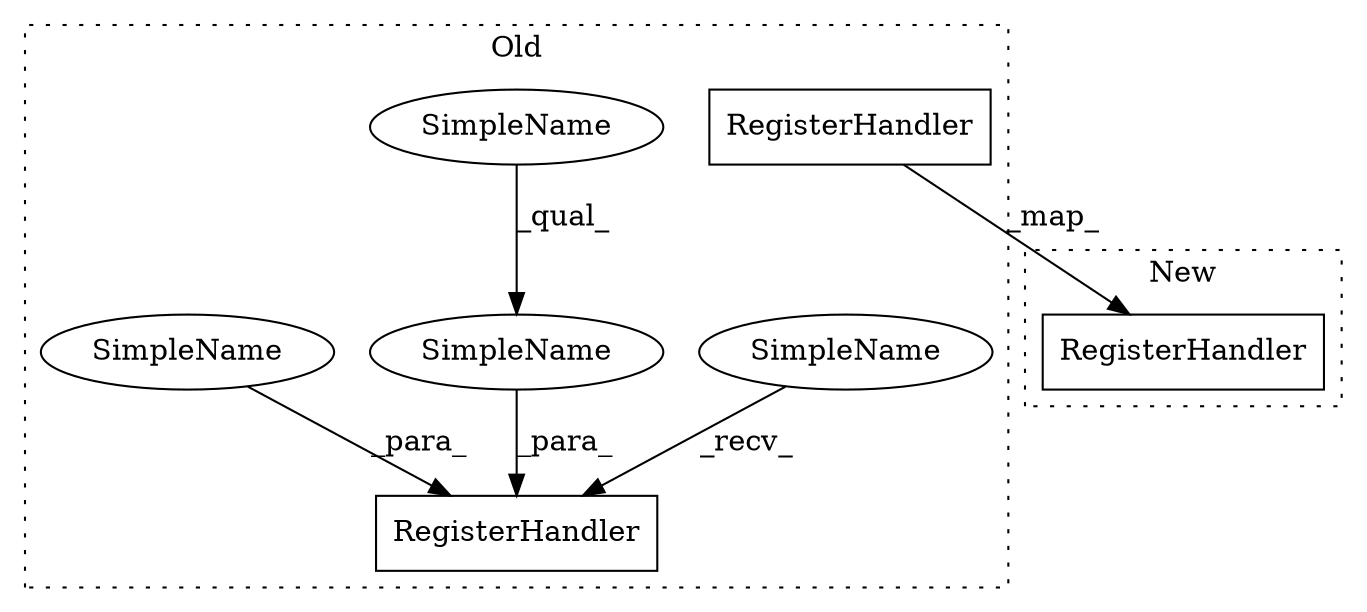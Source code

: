 digraph G {
subgraph cluster0 {
1 [label="RegisterHandler" a="32" s="571,640" l="16,1" shape="box"];
3 [label="RegisterHandler" a="32" s="479,542" l="16,1" shape="box"];
4 [label="SimpleName" a="42" s="495" l="29" shape="ellipse"];
5 [label="SimpleName" a="42" s="465" l="13" shape="ellipse"];
6 [label="SimpleName" a="42" s="495" l="14" shape="ellipse"];
7 [label="SimpleName" a="42" s="526" l="16" shape="ellipse"];
label = "Old";
style="dotted";
}
subgraph cluster1 {
2 [label="RegisterHandler" a="32" s="414,489" l="16,1" shape="box"];
label = "New";
style="dotted";
}
1 -> 2 [label="_map_"];
4 -> 3 [label="_para_"];
5 -> 3 [label="_recv_"];
6 -> 4 [label="_qual_"];
7 -> 3 [label="_para_"];
}
